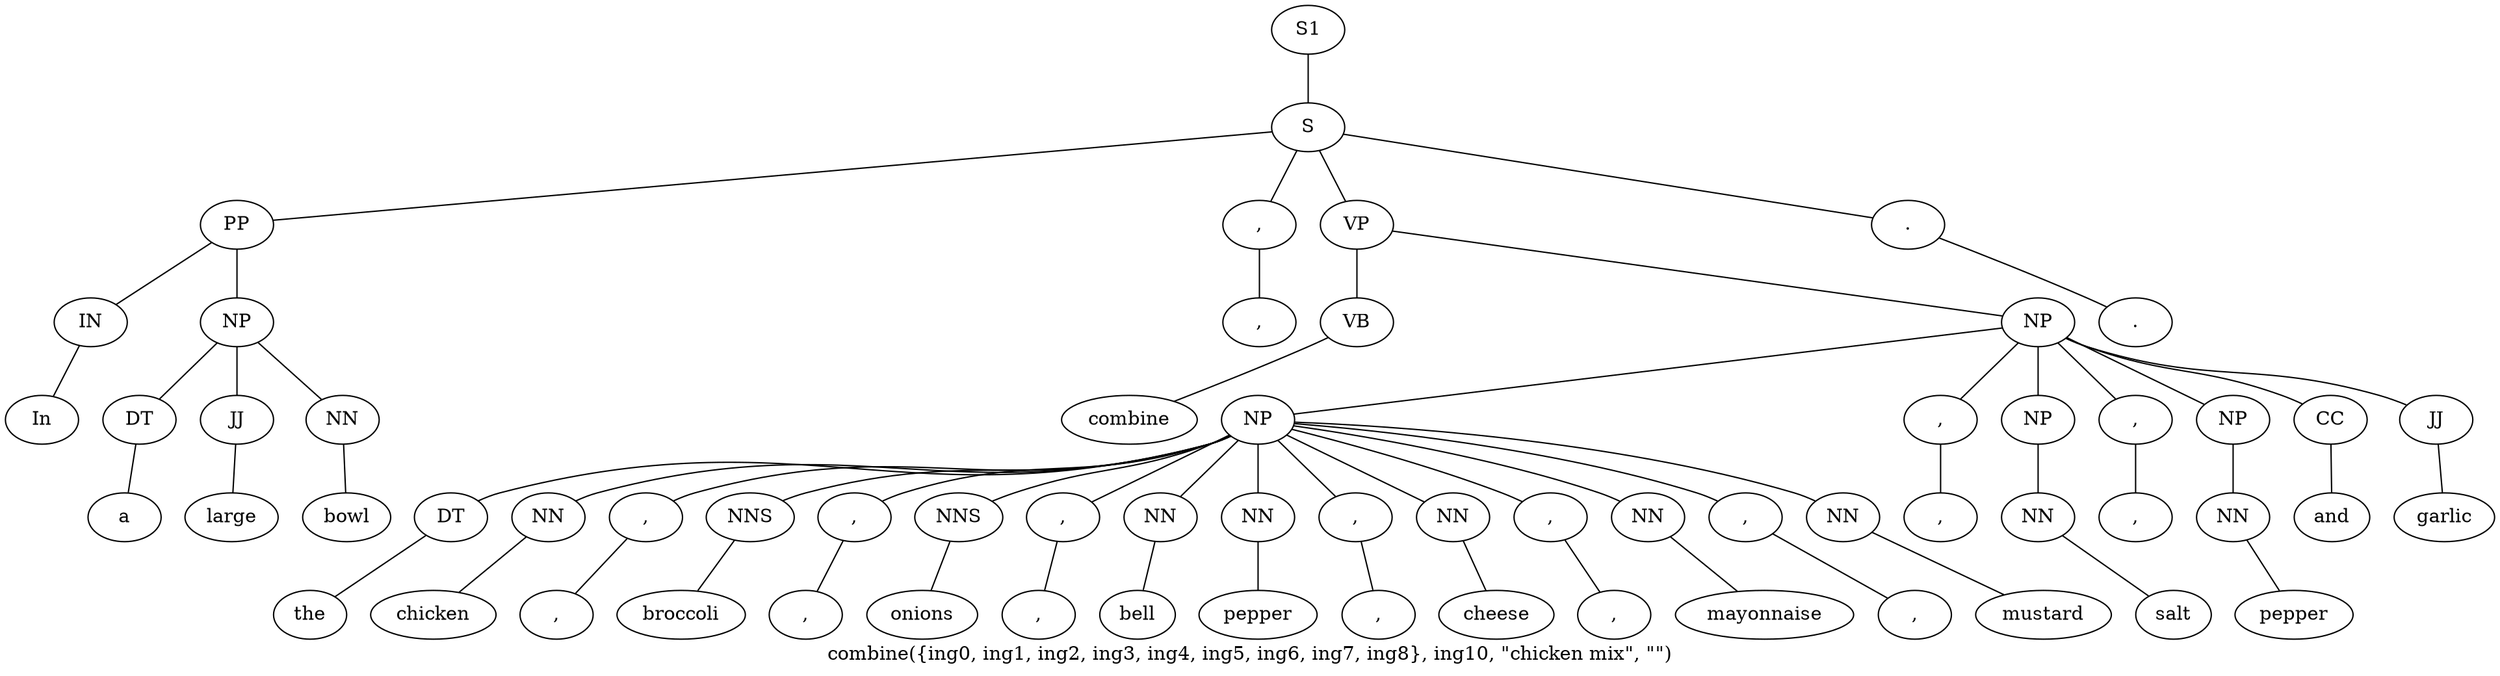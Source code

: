 graph SyntaxGraph {
	label = "combine({ing0, ing1, ing2, ing3, ing4, ing5, ing6, ing7, ing8}, ing10, \"chicken mix\", \"\")";
	Node0 [label="S1"];
	Node1 [label="S"];
	Node2 [label="PP"];
	Node3 [label="IN"];
	Node4 [label="In"];
	Node5 [label="NP"];
	Node6 [label="DT"];
	Node7 [label="a"];
	Node8 [label="JJ"];
	Node9 [label="large"];
	Node10 [label="NN"];
	Node11 [label="bowl"];
	Node12 [label=","];
	Node13 [label=","];
	Node14 [label="VP"];
	Node15 [label="VB"];
	Node16 [label="combine"];
	Node17 [label="NP"];
	Node18 [label="NP"];
	Node19 [label="DT"];
	Node20 [label="the"];
	Node21 [label="NN"];
	Node22 [label="chicken"];
	Node23 [label=","];
	Node24 [label=","];
	Node25 [label="NNS"];
	Node26 [label="broccoli"];
	Node27 [label=","];
	Node28 [label=","];
	Node29 [label="NNS"];
	Node30 [label="onions"];
	Node31 [label=","];
	Node32 [label=","];
	Node33 [label="NN"];
	Node34 [label="bell"];
	Node35 [label="NN"];
	Node36 [label="pepper"];
	Node37 [label=","];
	Node38 [label=","];
	Node39 [label="NN"];
	Node40 [label="cheese"];
	Node41 [label=","];
	Node42 [label=","];
	Node43 [label="NN"];
	Node44 [label="mayonnaise"];
	Node45 [label=","];
	Node46 [label=","];
	Node47 [label="NN"];
	Node48 [label="mustard"];
	Node49 [label=","];
	Node50 [label=","];
	Node51 [label="NP"];
	Node52 [label="NN"];
	Node53 [label="salt"];
	Node54 [label=","];
	Node55 [label=","];
	Node56 [label="NP"];
	Node57 [label="NN"];
	Node58 [label="pepper"];
	Node59 [label="CC"];
	Node60 [label="and"];
	Node61 [label="JJ"];
	Node62 [label="garlic"];
	Node63 [label="."];
	Node64 [label="."];

	Node0 -- Node1;
	Node1 -- Node2;
	Node1 -- Node12;
	Node1 -- Node14;
	Node1 -- Node63;
	Node2 -- Node3;
	Node2 -- Node5;
	Node3 -- Node4;
	Node5 -- Node6;
	Node5 -- Node8;
	Node5 -- Node10;
	Node6 -- Node7;
	Node8 -- Node9;
	Node10 -- Node11;
	Node12 -- Node13;
	Node14 -- Node15;
	Node14 -- Node17;
	Node15 -- Node16;
	Node17 -- Node18;
	Node17 -- Node49;
	Node17 -- Node51;
	Node17 -- Node54;
	Node17 -- Node56;
	Node17 -- Node59;
	Node17 -- Node61;
	Node18 -- Node19;
	Node18 -- Node21;
	Node18 -- Node23;
	Node18 -- Node25;
	Node18 -- Node27;
	Node18 -- Node29;
	Node18 -- Node31;
	Node18 -- Node33;
	Node18 -- Node35;
	Node18 -- Node37;
	Node18 -- Node39;
	Node18 -- Node41;
	Node18 -- Node43;
	Node18 -- Node45;
	Node18 -- Node47;
	Node19 -- Node20;
	Node21 -- Node22;
	Node23 -- Node24;
	Node25 -- Node26;
	Node27 -- Node28;
	Node29 -- Node30;
	Node31 -- Node32;
	Node33 -- Node34;
	Node35 -- Node36;
	Node37 -- Node38;
	Node39 -- Node40;
	Node41 -- Node42;
	Node43 -- Node44;
	Node45 -- Node46;
	Node47 -- Node48;
	Node49 -- Node50;
	Node51 -- Node52;
	Node52 -- Node53;
	Node54 -- Node55;
	Node56 -- Node57;
	Node57 -- Node58;
	Node59 -- Node60;
	Node61 -- Node62;
	Node63 -- Node64;
}